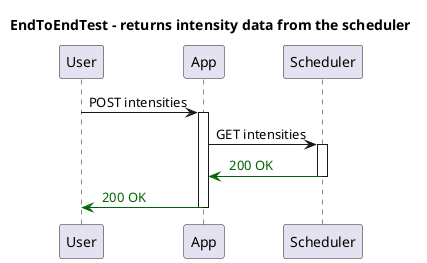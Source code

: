 @startuml
title EndToEndTest - returns intensity data from the scheduler
participant "User"
participant "App"
participant "Scheduler"
"User" -> "App": POST intensities
activate "App"
"App" -> "Scheduler": GET intensities
activate "Scheduler"

"Scheduler" -[#DarkGreen]> "App": <color:DarkGreen> 200 OK
deactivate "Scheduler"
"App" -[#DarkGreen]> "User": <color:DarkGreen> 200 OK
deactivate "App"
@enduml